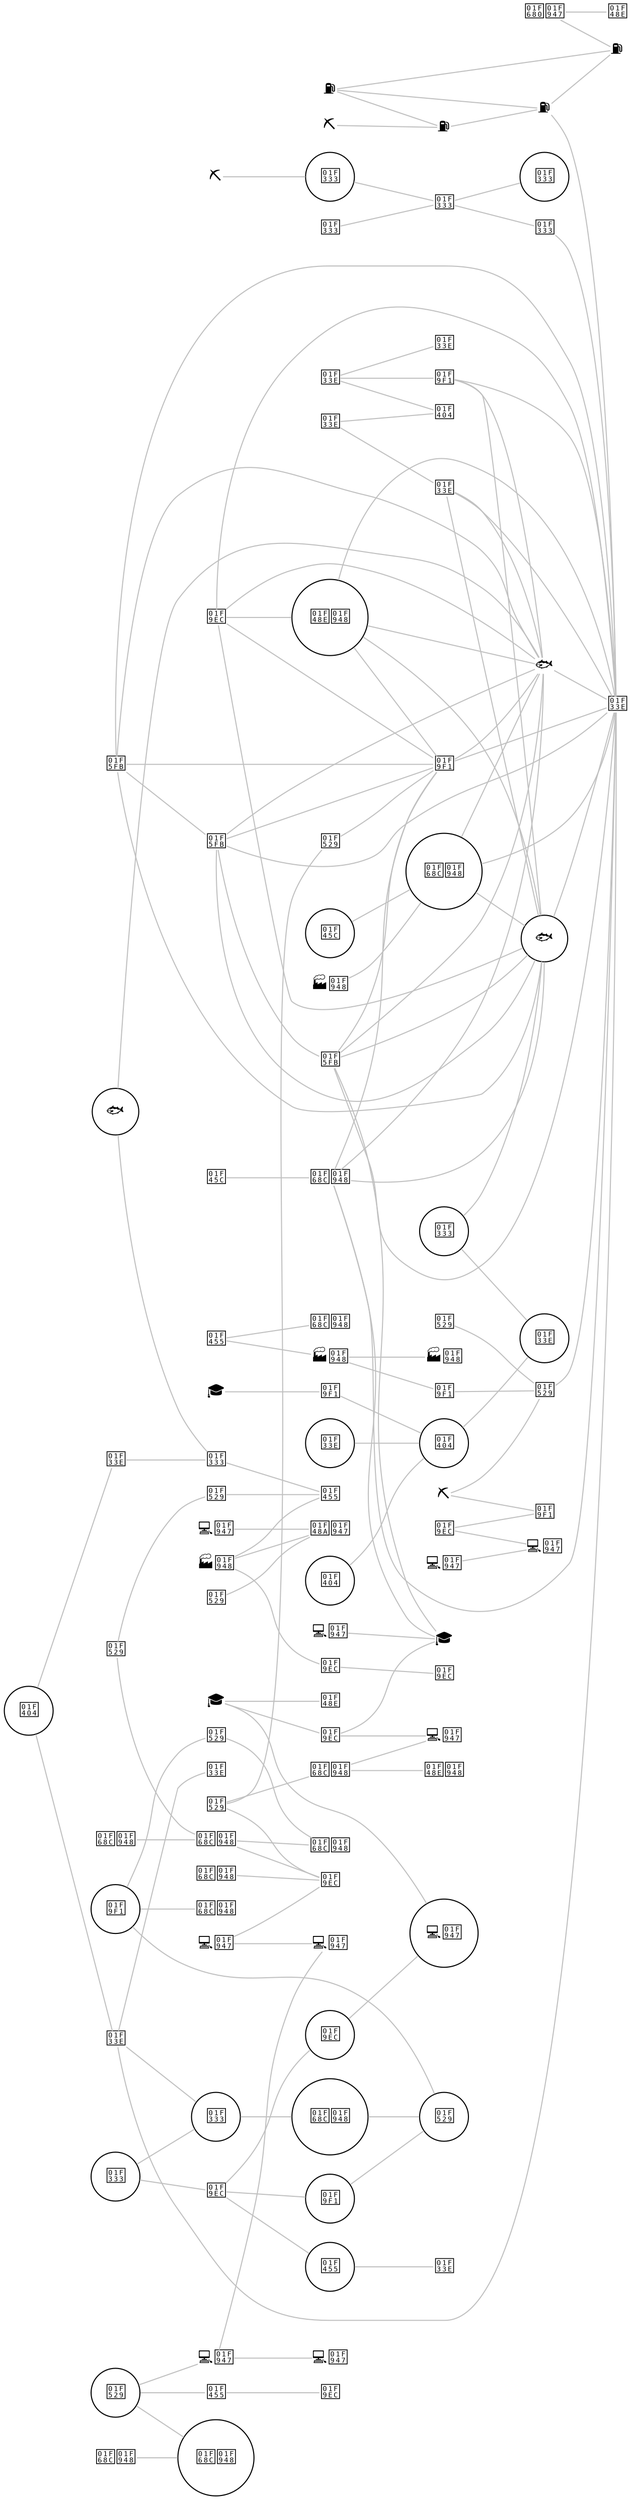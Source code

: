 digraph g {
	rankdir=LR
	"выращивание многолетних культур" [label="🌾" shape=plain]
	"выращивание однолетних культур" [label="🌾" shape=plain]
	"деятельность в области архитектуры и инженерно-технического проектирования; технических испытаний, исследований и анализа" [label="🎓" shape=plain]
	"деятельность вспомогательная в области производства сельскохозяйственных культур и послеуборочной обработки сельхозпродукции" [label="🌾" shape=circle]
	"деятельность полиграфическая и предоставление услуг в этой области" [label="🌳" shape=circle]
	"добыча и обогащение бурого угля (лигнита)" [label="⛏" shape=plain]
	"добыча и обогащение железных руд" [label="🗻" shape=plain]
	"добыча и обогащение угля и антрацита" [label="⛏" shape=plain]
	"добыча нефти и нефтяного (попутного) газа" [label="⛽" shape=plain]
	"добыча полезных ископаемых, не включенных в другие группировки" [label="🗻" shape=plain]
	"добыча природного газа и газового конденсата" [label="⛽" shape=plain]
	"добыча руд цветных металлов" [label="🗻" shape=plain]
	"дубление и отделка кожи, производство чемоданов, сумок, шорно-седельных изделий из кожи; выделка и крашение меха" [label="👜" shape=plain]
	"животноводство" [label="🐄" shape=circle]
	"ковка, прессование, штамповка и профилирование; изготовление изделий методом порошковой металлургии" [label="🔩" shape=plain]
	"копирование записанных носителей информации" [label="💻🥇" shape=plain]
	"лесоводство и прочая лесохозяйственная деятельность" [label="🌳" shape=plain]
	"лесозаготовки" [label="🌳" shape=circle]
	"литье металлов" [label="🔩" shape=plain]
	"научные исследования и разработки" [label="🎓" shape=plain]
	"обработка древесины и производство изделий из дерева и пробки, кроме мебели, производство изделий из соломки и материалов для плетения" [label="🌳" shape=plain]
	"обработка металлов и нанесение покрытий на металлы; механическая обработка металлов" [label="🔩" shape=circle]
	"охота, отлов и отстрел диких животных, включая предоставление услуг в этих областях" [label="🌳" shape=circle]
	"переработка и консервирование мяса и мясной пищевой продукции" [label="🐄" shape=circle]
	"переработка и консервирование рыбы, ракообразных и моллюсков" [label="🐟" shape=circle]
	"переработка и консервирование фруктов и овощей" [label="🌾" shape=plain]
	"предоставление услуг в области добычи нефти и природного газа" [label="⛽" shape=plain]
	"предоставление услуг в области лесоводства и лесозаготовок" [label="🌳" shape=circle]
	"производство абразивных и неметаллических минеральных изделий, не включенных в другие группировки" [label="🧱" shape=circle]
	"производство автотранспортных средств" [label="🚌🥈" shape=plain]
	"производство бытовой электроники" [label="💻🥇" shape=plain]
	"производство бытовых приборов" [label="🚌🥈" shape=plain]
	"производство вязаных и трикотажных изделий одежды" [label="👕" shape=plain]
	"производство готовых кормов для животных" [label="🌾" shape=plain]
	"производство железнодорожных локомотивов и подвижного состава" [label="🚌🥈" shape=plain]
	"производство игр и игрушек" [label="🧬" shape=plain]
	"производство изделий из бетона, цемента и гипса" [label="🧱" shape=plain]
	"производство изделий из бумаги и картона" [label="🌳" shape=plain]
	"производство изделий из пластмасс" [label="🧬" shape=plain]
	"производство изделий, не включенных в другие группировки" [label="🧬" shape=circle]
	"производство кабелей и кабельной арматуры" [label="💎🥈" shape=circle]
	"производство кокса" [label="⛏" shape=plain]
	"производство коммуникационного оборудования" [label="💻🥇" shape=circle]
	"производство комплектующих и принадлежностей для автотранспортных средств" [label="🚌🥈" shape=circle]
	"производство компьютеров и периферийного оборудования" [label="💻🥇" shape=plain]
	"производство контрольно-измерительных и навигационных приборов и аппаратов; производство часов" [label="💻🥇" shape=plain]
	"производство красок, лаков и аналогичных материалов для нанесения покрытий, полиграфических красок и мастик" [label="🏭🥈" shape=plain]
	"производство кузовов для автотранспортных средств; производство прицепов и полуприцепов" [label="🚌🥈" shape=plain]
	"производство летательных аппаратов, включая космические, и соответствующего оборудования" [label="🚀🥇" shape=plain]
	"производство машин и оборудования для сельского и лесного хозяйства" [label="🚌🥈" shape=plain]
	"производство машин и оборудования общего назначения" [label="🚌🥈" shape=plain]
	"производство мебели" [label="🌳" shape=circle]
	"производство медицинских инструментов и оборудования" [label="💻🥇" shape=plain]
	"производство металлических цистерн, резервуаров и прочих емкостей" [label="🔩" shape=plain]
	"производство меховых изделий" [label="👕" shape=plain]
	"производство молочной продукции" [label="🐄" shape=circle]
	"производство музыкальных инструментов" [label="🧬" shape=plain]
	"производство мыла и моющих, чистящих и полирующих средств; парфюмерных и косметических средств" [label="🏭🥈" shape=plain]
	"производство напитков" [label="🌾" shape=plain]
	"производство нефтепродуктов" [label="⛽" shape=plain]
	"производство ножевых изделий и столовых приборов, инструментов и универсальных скобяных изделий" [label="🔩" shape=plain]
	"производство обуви" [label="👜" shape=circle]
	"производство огнеупорных изделий" [label="🧱" shape=plain]
	"производство одежды, кроме одежды из меха" [label="👕" shape=circle]
	"производство оптических приборов, фото- и кинооборудования" [label="💻🥇" shape=plain]
	"производство основных драгоценных металлов и прочих цветных металлов, производство ядерного топлива" [label="💎" shape=plain]
	"производство основных химических веществ, удобрений и азотных соединений, пластмасс и синтетического каучука в первичных формах" [label="🏭🥈" shape=plain]
	"производство паровых котлов, кроме котлов центрального отопления" [label="🔩" shape=plain]
	"производство пестицидов и прочих агрохимических продуктов" [label="🏭🥈" shape=plain]
	"производство продуктов мукомольной и крупяной промышленности, крахмала и крахмалосодержащих продуктов" [label="🌾" shape=plain]
	"производство прочего электрического оборудования" [label="💻🥇" shape=plain]
	"производство прочих машин и оборудования общего назначения" [label="🚌🥈" shape=circle]
	"производство прочих машин специального назначения" [label="🚌🥈" shape=plain]
	"производство прочих пищевых продуктов" [label="🌾" shape=plain]
	"производство прочих стальных изделий первичной обработкой" [label="🔩" shape=plain]
	"производство прочих фарфоровых и керамических изделий" [label="🧱" shape=plain]
	"производство прочих химических продуктов" [label="🧬" shape=plain]
	"производство растительных и животных масел и жиров" [label="🐄" shape=plain]
	"производство резиновых изделий" [label="🧬" shape=plain]
	"производство спортивных товаров" [label="🧬" shape=plain]
	"производство стальных труб, полых профилей и фитингов" [label="🔩" shape=plain]
	"производство станков, машин и оборудования для обработки металлов и прочих твердых материалов" [label="🚌🥈" shape=plain]
	"производство стекла и изделий из стекла" [label="🧬" shape=plain]
	"производство строительных керамических материалов" [label="🧱" shape=circle]
	"производство строительных металлических конструкций и изделий" [label="🔩" shape=circle]
	"производство табачных изделий" [label="🌾" shape=plain]
	"производство текстильных изделий" [label="👕" shape=plain]
	"производство транспортных средств и оборудования, не включенных в другие группировки" [label="🚌🥈" shape=plain]
	"производство фармацевтических субстанций" [label="💊🥇" shape=plain]
	"производство химических волокон" [label="🧬" shape=plain]
	"производство хлебобулочных и мучных кондитерских изделий" [label="🌾" shape=circle]
	"производство целлюлозы, древесной массы, бумаги и картона" [label="🌳" shape=plain]
	"производство цемента, извести и гипса" [label="🧱" shape=plain]
	"производство чугуна, стали и ферросплавов" [label="🔩" shape=plain]
	"производство электрических аккумуляторов и аккумуляторных батарей" [label="💎🥈" shape=plain]
	"производство электрических ламп и осветительного оборудования" [label="💻🥇" shape=plain]
	"производство электродвигателей, генераторов, трансформаторов и распределительных устройств, а также контрольно-измерительной аппаратуры" [label="🚌🥈" shape=circle]
	"производство элементов электронной аппаратуры и печатных схем (плат)" [label="💻🥇" shape=plain]
	"производство ювелирных изделий, бижутерии и подобных товаров" [label="💎" shape=plain]
	"разработка компьютерного программного обеспечения, консультационные услуги в данной области и другие сопутствующие услуги" [label="🎓" shape=plain]
	"резка, обработка и отделка камня" [label="🧱" shape=plain]
	"рыбоводство" [label="🐟" shape=circle]
	"рыболовство" [label="🐟" shape=plain]
	"смешанное сельское хозяйство" [label="🌾" shape=plain]
	"добыча и обогащение железных руд" -> "резка, обработка и отделка камня" [dir=none, penwidth=1, color=silver]
	"добыча и обогащение железных руд" -> "рыбоводство" [dir=none, penwidth=1, color=silver]
	"добыча и обогащение железных руд" -> "рыболовство" [dir=none, penwidth=1, color=silver]
	"добыча и обогащение железных руд" -> "смешанное сельское хозяйство" [dir=none, penwidth=1, color=silver]
	"добыча полезных ископаемых, не включенных в другие группировки" -> "резка, обработка и отделка камня" [dir=none, penwidth=1, color=silver]
	"добыча полезных ископаемых, не включенных в другие группировки" -> "рыбоводство" [dir=none, penwidth=1, color=silver]
	"добыча полезных ископаемых, не включенных в другие группировки" -> "рыболовство" [dir=none, penwidth=1, color=silver]
	"добыча полезных ископаемых, не включенных в другие группировки" -> "смешанное сельское хозяйство" [dir=none, penwidth=1, color=silver]
	"добыча руд цветных металлов" -> "разработка компьютерного программного обеспечения, консультационные услуги в данной области и другие сопутствующие услуги" [dir=none, penwidth=1, color=silver]
	"добыча руд цветных металлов" -> "резка, обработка и отделка камня" [dir=none, penwidth=1, color=silver]
	"добыча руд цветных металлов" -> "рыбоводство" [dir=none, penwidth=1, color=silver]
	"добыча руд цветных металлов" -> "рыболовство" [dir=none, penwidth=1, color=silver]
	"добыча руд цветных металлов" -> "смешанное сельское хозяйство" [dir=none, penwidth=1, color=silver]
	"предоставление услуг в области добычи нефти и природного газа" -> "смешанное сельское хозяйство" [dir=none, penwidth=1, color=silver]
	"производство игр и игрушек" -> "резка, обработка и отделка камня" [dir=none, penwidth=1, color=silver]
	"производство игр и игрушек" -> "рыбоводство" [dir=none, penwidth=1, color=silver]
	"производство игр и игрушек" -> "рыболовство" [dir=none, penwidth=1, color=silver]
	"производство игр и игрушек" -> "смешанное сельское хозяйство" [dir=none, penwidth=1, color=silver]
	"производство кабелей и кабельной арматуры" -> "резка, обработка и отделка камня" [dir=none, penwidth=1, color=silver]
	"производство кабелей и кабельной арматуры" -> "рыбоводство" [dir=none, penwidth=1, color=silver]
	"производство кабелей и кабельной арматуры" -> "рыболовство" [dir=none, penwidth=1, color=silver]
	"производство кабелей и кабельной арматуры" -> "смешанное сельское хозяйство" [dir=none, penwidth=1, color=silver]
	"производство машин и оборудования для сельского и лесного хозяйства" -> "разработка компьютерного программного обеспечения, консультационные услуги в данной области и другие сопутствующие услуги" [dir=none, penwidth=1, color=silver]
	"производство машин и оборудования для сельского и лесного хозяйства" -> "резка, обработка и отделка камня" [dir=none, penwidth=1, color=silver]
	"производство машин и оборудования для сельского и лесного хозяйства" -> "рыбоводство" [dir=none, penwidth=1, color=silver]
	"производство машин и оборудования для сельского и лесного хозяйства" -> "рыболовство" [dir=none, penwidth=1, color=silver]
	"производство машин и оборудования для сельского и лесного хозяйства" -> "смешанное сельское хозяйство" [dir=none, penwidth=1, color=silver]
	"производство табачных изделий" -> "рыбоводство" [dir=none, penwidth=1, color=silver]
	"производство табачных изделий" -> "рыболовство" [dir=none, penwidth=1, color=silver]
	"производство табачных изделий" -> "смешанное сельское хозяйство" [dir=none, penwidth=1, color=silver]
	"производство целлюлозы, древесной массы, бумаги и картона" -> "смешанное сельское хозяйство" [dir=none, penwidth=1, color=silver]
	"производство цемента, извести и гипса" -> "рыбоводство" [dir=none, penwidth=1, color=silver]
	"производство цемента, извести и гипса" -> "рыболовство" [dir=none, penwidth=1, color=silver]
	"производство цемента, извести и гипса" -> "смешанное сельское хозяйство" [dir=none, penwidth=1, color=silver]
	"производство чугуна, стали и ферросплавов" -> "смешанное сельское хозяйство" [dir=none, penwidth=1, color=silver]
	"производство электродвигателей, генераторов, трансформаторов и распределительных устройств, а также контрольно-измерительной аппаратуры" -> "рыбоводство" [dir=none, penwidth=1, color=silver]
	"производство электродвигателей, генераторов, трансформаторов и распределительных устройств, а также контрольно-измерительной аппаратуры" -> "рыболовство" [dir=none, penwidth=1, color=silver]
	"производство электродвигателей, генераторов, трансформаторов и распределительных устройств, а также контрольно-измерительной аппаратуры" -> "смешанное сельское хозяйство" [dir=none, penwidth=1, color=silver]
	"резка, обработка и отделка камня" -> "рыболовство" [dir=none, penwidth=1, color=silver]
	"резка, обработка и отделка камня" -> "смешанное сельское хозяйство" [dir=none, penwidth=1, color=silver]
	"рыбоводство" -> "смешанное сельское хозяйство" [dir=none, penwidth=1, color=silver]
	"рыболовство" -> "смешанное сельское хозяйство" [dir=none, penwidth=1, color=silver]
	"добыча и обогащение угля и антрацита" -> "добыча природного газа и газового конденсата" [dir=none, penwidth=1, color=silver]
	"добыча и обогащение бурого угля (лигнита)" -> "лесозаготовки" [dir=none, penwidth=1, color=silver]
	"копирование записанных носителей информации" -> "разработка компьютерного программного обеспечения, консультационные услуги в данной области и другие сопутствующие услуги" [dir=none, penwidth=1, color=silver]
	"производство музыкальных инструментов" -> "производство огнеупорных изделий" [dir=none, penwidth=1, color=silver]
	"производство музыкальных инструментов" -> "производство оптических приборов, фото- и кинооборудования" [dir=none, penwidth=1, color=silver]
	"научные исследования и разработки" -> "производство ювелирных изделий, бижутерии и подобных товаров" [dir=none, penwidth=1, color=silver]
	"производство вязаных и трикотажных изделий одежды" -> "производство химических волокон" [dir=none, penwidth=1, color=silver]
	"производство кузовов для автотранспортных средств; производство прицепов и полуприцепов" -> "производство электрических аккумуляторов и аккумуляторных батарей" [dir=none, penwidth=1, color=silver]
	"выращивание многолетних культур" -> "производство табачных изделий" [dir=none, penwidth=1, color=silver]
	"добыча и обогащение железных руд" -> "добыча полезных ископаемых, не включенных в другие группировки" [dir=none, penwidth=1, color=silver]
	"переработка и консервирование рыбы, ракообразных и моллюсков" -> "рыболовство" [dir=none, penwidth=1, color=silver]
	"добыча нефти и нефтяного (попутного) газа" -> "добыча природного газа и газового конденсата" [dir=none, penwidth=1, color=silver]
	"добыча природного газа и газового конденсата" -> "предоставление услуг в области добычи нефти и природного газа" [dir=none, penwidth=1, color=silver]
	"производство паровых котлов, кроме котлов центрального отопления" -> "производство фармацевтических субстанций" [dir=none, penwidth=1, color=silver]
	"производство кокса" -> "производство чугуна, стали и ферросплавов" [dir=none, penwidth=1, color=silver]
	"производство меховых изделий" -> "производство транспортных средств и оборудования, не включенных в другие группировки" [dir=none, penwidth=1, color=silver]
	"производство прочих фарфоровых и керамических изделий" -> "производство чугуна, стали и ферросплавов" [dir=none, penwidth=1, color=silver]
	"производство стальных труб, полых профилей и фитингов" -> "производство чугуна, стали и ферросплавов" [dir=none, penwidth=1, color=silver]
	"производство кокса" -> "производство огнеупорных изделий" [dir=none, penwidth=1, color=silver]
	"производство компьютеров и периферийного оборудования" -> "производство оптических приборов, фото- и кинооборудования" [dir=none, penwidth=1, color=silver]
	"добыча полезных ископаемых, не включенных в другие группировки" -> "добыча руд цветных металлов" [dir=none, penwidth=1, color=silver]
	"научные исследования и разработки" -> "производство коммуникационного оборудования" [dir=none, penwidth=1, color=silver]
	"переработка и консервирование рыбы, ракообразных и моллюсков" -> "производство изделий из бумаги и картона" [dir=none, penwidth=1, color=silver]
	"производство изделий, не включенных в другие группировки" -> "производство коммуникационного оборудования" [dir=none, penwidth=1, color=silver]
	"производство летательных аппаратов, включая космические, и соответствующего оборудования" -> "производство основных драгоценных металлов и прочих цветных металлов, производство ядерного топлива" [dir=none, penwidth=1, color=silver]
	"производство бытовой электроники" -> "производство фармацевтических субстанций" [dir=none, penwidth=1, color=silver]
	"производство красок, лаков и аналогичных материалов для нанесения покрытий, полиграфических красок и мастик" -> "производство фармацевтических субстанций" [dir=none, penwidth=1, color=silver]
	"производство бытовых приборов" -> "производство машин и оборудования общего назначения" [dir=none, penwidth=1, color=silver]
	"производство меховых изделий" -> "производство мыла и моющих, чистящих и полирующих средств; парфюмерных и косметических средств" [dir=none, penwidth=1, color=silver]
	"производство мыла и моющих, чистящих и полирующих средств; парфюмерных и косметических средств" -> "производство прочих фарфоровых и керамических изделий" [dir=none, penwidth=1, color=silver]
	"обработка древесины и производство изделий из дерева и пробки, кроме мебели, производство изделий из соломки и материалов для плетения" -> "производство целлюлозы, древесной массы, бумаги и картона" [dir=none, penwidth=1, color=silver]
	"производство спортивных товаров" -> "разработка компьютерного программного обеспечения, консультационные услуги в данной области и другие сопутствующие услуги" [dir=none, penwidth=1, color=silver]
	"добыча нефти и нефтяного (попутного) газа" -> "производство нефтепродуктов" [dir=none, penwidth=1, color=silver]
	"ковка, прессование, штамповка и профилирование; изготовление изделий методом порошковой металлургии" -> "производство кузовов для автотранспортных средств; производство прицепов и полуприцепов" [dir=none, penwidth=1, color=silver]
	"предоставление услуг в области добычи нефти и природного газа" -> "производство нефтепродуктов" [dir=none, penwidth=1, color=silver]
	"производство кузовов для автотранспортных средств; производство прицепов и полуприцепов" -> "производство элементов электронной аппаратуры и печатных схем (плат)" [dir=none, penwidth=1, color=silver]
	"производство летательных аппаратов, включая космические, и соответствующего оборудования" -> "производство нефтепродуктов" [dir=none, penwidth=1, color=silver]
	"производство автотранспортных средств" -> "производство комплектующих и принадлежностей для автотранспортных средств" [dir=none, penwidth=1, color=silver]
	"выращивание многолетних культур" -> "производство растительных и животных масел и жиров" [dir=none, penwidth=1, color=silver]
	"охота, отлов и отстрел диких животных, включая предоставление услуг в этих областях" -> "рыбоводство" [dir=none, penwidth=1, color=silver]
	"лесоводство и прочая лесохозяйственная деятельность" -> "обработка древесины и производство изделий из дерева и пробки, кроме мебели, производство изделий из соломки и материалов для плетения" [dir=none, penwidth=1, color=silver]
	"выращивание однолетних культур" -> "производство цемента, извести и гипса" [dir=none, penwidth=1, color=silver]
	"производство прочих стальных изделий первичной обработкой" -> "резка, обработка и отделка камня" [dir=none, penwidth=1, color=silver]
	"производство прочих химических продуктов" -> "производство резиновых изделий" [dir=none, penwidth=1, color=silver]
	"производство спортивных товаров" -> "производство элементов электронной аппаратуры и печатных схем (плат)" [dir=none, penwidth=1, color=silver]
	"лесозаготовки" -> "обработка древесины и производство изделий из дерева и пробки, кроме мебели, производство изделий из соломки и материалов для плетения" [dir=none, penwidth=1, color=silver]
	"деятельность вспомогательная в области производства сельскохозяйственных культур и послеуборочной обработки сельхозпродукции" -> "производство молочной продукции" [dir=none, penwidth=1, color=silver]
	"производство мыла и моющих, чистящих и полирующих средств; парфюмерных и косметических средств" -> "производство пестицидов и прочих агрохимических продуктов" [dir=none, penwidth=1, color=silver]
	"производство основных химических веществ, удобрений и азотных соединений, пластмасс и синтетического каучука в первичных формах" -> "производство электродвигателей, генераторов, трансформаторов и распределительных устройств, а также контрольно-измерительной аппаратуры" [dir=none, penwidth=1, color=silver]
	"производство красок, лаков и аналогичных материалов для нанесения покрытий, полиграфических красок и мастик" -> "производство прочих химических продуктов" [dir=none, penwidth=1, color=silver]
	"производство станков, машин и оборудования для обработки металлов и прочих твердых материалов" -> "производство стекла и изделий из стекла" [dir=none, penwidth=1, color=silver]
	"выращивание однолетних культур" -> "производство растительных и животных масел и жиров" [dir=none, penwidth=1, color=silver]
	"переработка и консервирование фруктов и овощей" -> "производство изделий из бумаги и картона" [dir=none, penwidth=1, color=silver]
	"производство изделий из бумаги и картона" -> "производство текстильных изделий" [dir=none, penwidth=1, color=silver]
	"литье металлов" -> "производство ножевых изделий и столовых приборов, инструментов и универсальных скобяных изделий" [dir=none, penwidth=1, color=silver]
	"производство ножевых изделий и столовых приборов, инструментов и универсальных скобяных изделий" -> "производство текстильных изделий" [dir=none, penwidth=1, color=silver]
	"деятельность в области архитектуры и инженерно-технического проектирования; технических испытаний, исследований и анализа" -> "производство изделий из бетона, цемента и гипса" [dir=none, penwidth=1, color=silver]
	"производство прочего электрического оборудования" -> "производство стекла и изделий из стекла" [dir=none, penwidth=1, color=silver]
	"производство прочего электрического оборудования" -> "производство электрических ламп и осветительного оборудования" [dir=none, penwidth=1, color=silver]
	"охота, отлов и отстрел диких животных, включая предоставление услуг в этих областях" -> "производство хлебобулочных и мучных кондитерских изделий" [dir=none, penwidth=1, color=silver]
	"ковка, прессование, штамповка и профилирование; изготовление изделий методом порошковой металлургии" -> "производство прочих стальных изделий первичной обработкой" [dir=none, penwidth=1, color=silver]
	"обработка металлов и нанесение покрытий на металлы; механическая обработка металлов" -> "производство вязаных и трикотажных изделий одежды" [dir=none, penwidth=1, color=silver]
	"обработка металлов и нанесение покрытий на металлы; механическая обработка металлов" -> "производство комплектующих и принадлежностей для автотранспортных средств" [dir=none, penwidth=1, color=silver]
	"производство абразивных и неметаллических минеральных изделий, не включенных в другие группировки" -> "производство железнодорожных локомотивов и подвижного состава" [dir=none, penwidth=1, color=silver]
	"обработка древесины и производство изделий из дерева и пробки, кроме мебели, производство изделий из соломки и материалов для плетения" -> "предоставление услуг в области лесоводства и лесозаготовок" [dir=none, penwidth=1, color=silver]
	"переработка и консервирование мяса и мясной пищевой продукции" -> "переработка и консервирование фруктов и овощей" [dir=none, penwidth=1, color=silver]
	"производство машин и оборудования общего назначения" -> "производство прочих машин специального назначения" [dir=none, penwidth=1, color=silver]
	"производство металлических цистерн, резервуаров и прочих емкостей" -> "производство прочих машин специального назначения" [dir=none, penwidth=1, color=silver]
	"производство контрольно-измерительных и навигационных приборов и аппаратов; производство часов" -> "производство медицинских инструментов и оборудования" [dir=none, penwidth=1, color=silver]
	"производство контрольно-измерительных и навигационных приборов и аппаратов; производство часов" -> "производство электрических ламп и осветительного оборудования" [dir=none, penwidth=1, color=silver]
	"дубление и отделка кожи, производство чемоданов, сумок, шорно-седельных изделий из кожи; выделка и крашение меха" -> "производство машин и оборудования для сельского и лесного хозяйства" [dir=none, penwidth=1, color=silver]
	"ковка, прессование, штамповка и профилирование; изготовление изделий методом порошковой металлургии" -> "производство стекла и изделий из стекла" [dir=none, penwidth=1, color=silver]
	"производство игр и игрушек" -> "производство кабелей и кабельной арматуры" [dir=none, penwidth=1, color=silver]
	"производство абразивных и неметаллических минеральных изделий, не включенных в другие группировки" -> "производство металлических цистерн, резервуаров и прочих емкостей" [dir=none, penwidth=1, color=silver]
	"научные исследования и разработки" -> "производство спортивных товаров" [dir=none, penwidth=1, color=silver]
	"производство обуви" -> "производство электродвигателей, генераторов, трансформаторов и распределительных устройств, а также контрольно-измерительной аппаратуры" [dir=none, penwidth=1, color=silver]
	"производство готовых кормов для животных" -> "смешанное сельское хозяйство" [dir=none, penwidth=1, color=silver]
	"производство одежды, кроме одежды из меха" -> "производство прочих пищевых продуктов" [dir=none, penwidth=1, color=silver]
	"производство красок, лаков и аналогичных материалов для нанесения покрытий, полиграфических красок и мастик" -> "производство текстильных изделий" [dir=none, penwidth=1, color=silver]
	"деятельность полиграфическая и предоставление услуг в этой области" -> "производство мебели" [dir=none, penwidth=1, color=silver]
	"производство готовых кормов для животных" -> "производство мебели" [dir=none, penwidth=1, color=silver]
	"производство готовых кормов для животных" -> "производство напитков" [dir=none, penwidth=1, color=silver]
	"производство мебели" -> "производство прочих машин и оборудования общего назначения" [dir=none, penwidth=1, color=silver]
	"выращивание однолетних культур" -> "производство продуктов мукомольной и крупяной промышленности, крахмала и крахмалосодержащих продуктов" [dir=none, penwidth=1, color=silver]
	"производство абразивных и неметаллических минеральных изделий, не включенных в другие группировки" -> "производство строительных металлических конструкций и изделий" [dir=none, penwidth=1, color=silver]
	"производство изделий из пластмасс" -> "производство изделий, не включенных в другие группировки" [dir=none, penwidth=1, color=silver]
	"производство прочих машин и оборудования общего назначения" -> "производство строительных металлических конструкций и изделий" [dir=none, penwidth=1, color=silver]
	"производство строительных керамических материалов" -> "производство строительных металлических конструкций и изделий" [dir=none, penwidth=1, color=silver]
	"литье металлов" -> "производство машин и оборудования общего назначения" [dir=none, penwidth=1, color=silver]
	"производство изделий из пластмасс" -> "производство одежды, кроме одежды из меха" [dir=none, penwidth=1, color=silver]
	"производство изделий из пластмасс" -> "производство строительных керамических материалов" [dir=none, penwidth=1, color=silver]
	"обработка металлов и нанесение покрытий на металлы; механическая обработка металлов" -> "производство контрольно-измерительных и навигационных приборов и аппаратов; производство часов" [dir=none, penwidth=1, color=silver]
	"переработка и консервирование мяса и мясной пищевой продукции" -> "производство готовых кормов для животных" [dir=none, penwidth=1, color=silver]
	"производство машин и оборудования общего назначения" -> "производство стекла и изделий из стекла" [dir=none, penwidth=1, color=silver]
	"деятельность полиграфическая и предоставление услуг в этой области" -> "производство изделий из пластмасс" [dir=none, penwidth=1, color=silver]
	"животноводство" -> "производство молочной продукции" [dir=none, penwidth=1, color=silver]
	"производство молочной продукции" -> "производство хлебобулочных и мучных кондитерских изделий" [dir=none, penwidth=1, color=silver]
	"производство изделий из бетона, цемента и гипса" -> "производство молочной продукции" [dir=none, penwidth=1, color=silver]
	"добыча нефти и нефтяного (попутного) газа" -> "предоставление услуг в области добычи нефти и природного газа" [dir=none, penwidth=1, color=silver]
}
